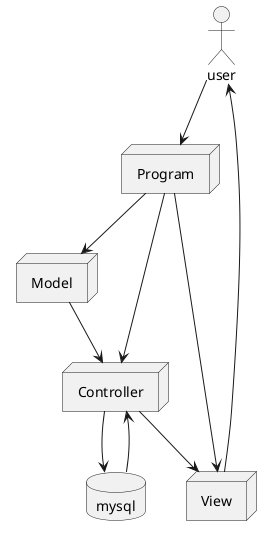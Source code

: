 @startuml paradigma

Actor user as user

node Program as program

node Model as Model
node Controller as ctrl
node View as vw


database mysql as mysql


user --> program
program --> Model
Model --> ctrl
program --> ctrl
program --> vw
ctrl --> mysql
mysql -->ctrl
ctrl --> vw
vw --> user

@enduml